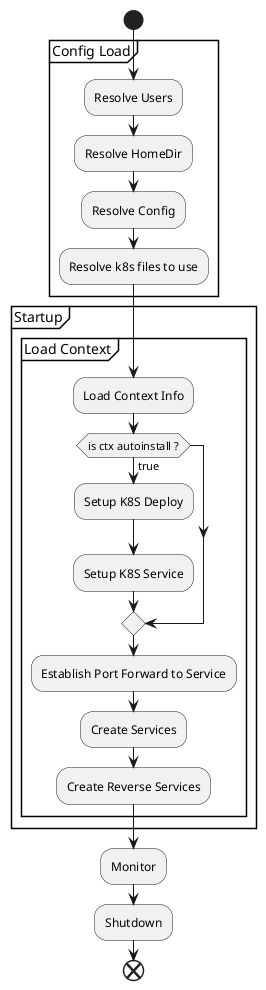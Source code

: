 @startuml
'https://plantuml.com/activity-diagram-beta

start
partition Config Load{
    :Resolve Users;
    :Resolve HomeDir;
    :Resolve Config;
    :Resolve k8s files to use;
}

partition Startup {
    partition Load Context {
        :Load Context Info;
        if (is ctx autoinstall ?) then (true)
            :Setup K8S Deploy;
            :Setup K8S Service;
        endif
        :Establish Port Forward to Service;
        :Create Services;
        :Create Reverse Services;
    }
}
:Monitor;
:Shutdown;
end

@enduml
